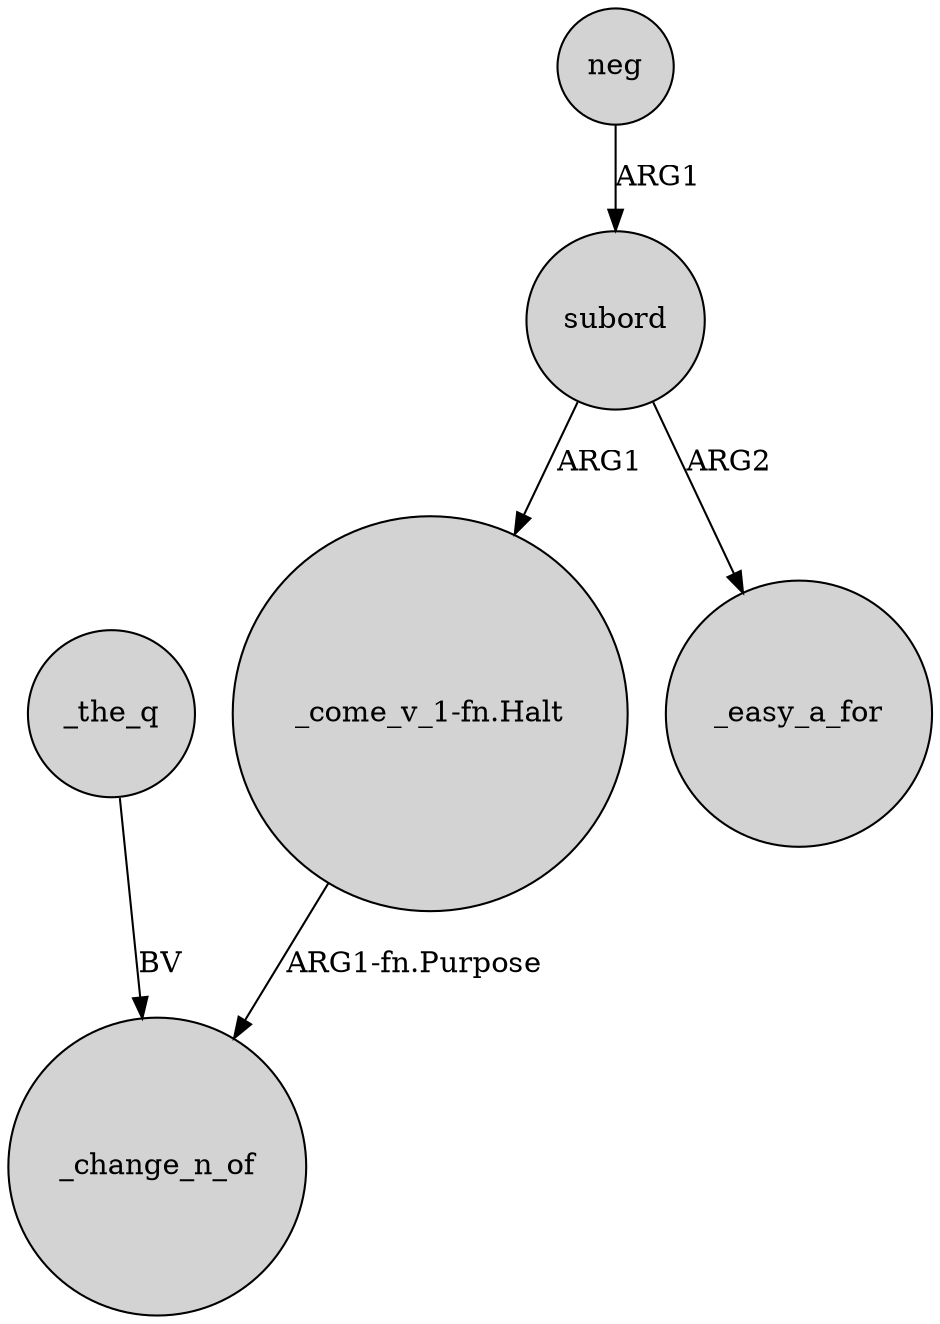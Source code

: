 digraph {
	node [shape=circle style=filled]
	subord -> "_come_v_1-fn.Halt" [label=ARG1]
	"_come_v_1-fn.Halt" -> _change_n_of [label="ARG1-fn.Purpose"]
	neg -> subord [label=ARG1]
	_the_q -> _change_n_of [label=BV]
	subord -> _easy_a_for [label=ARG2]
}
